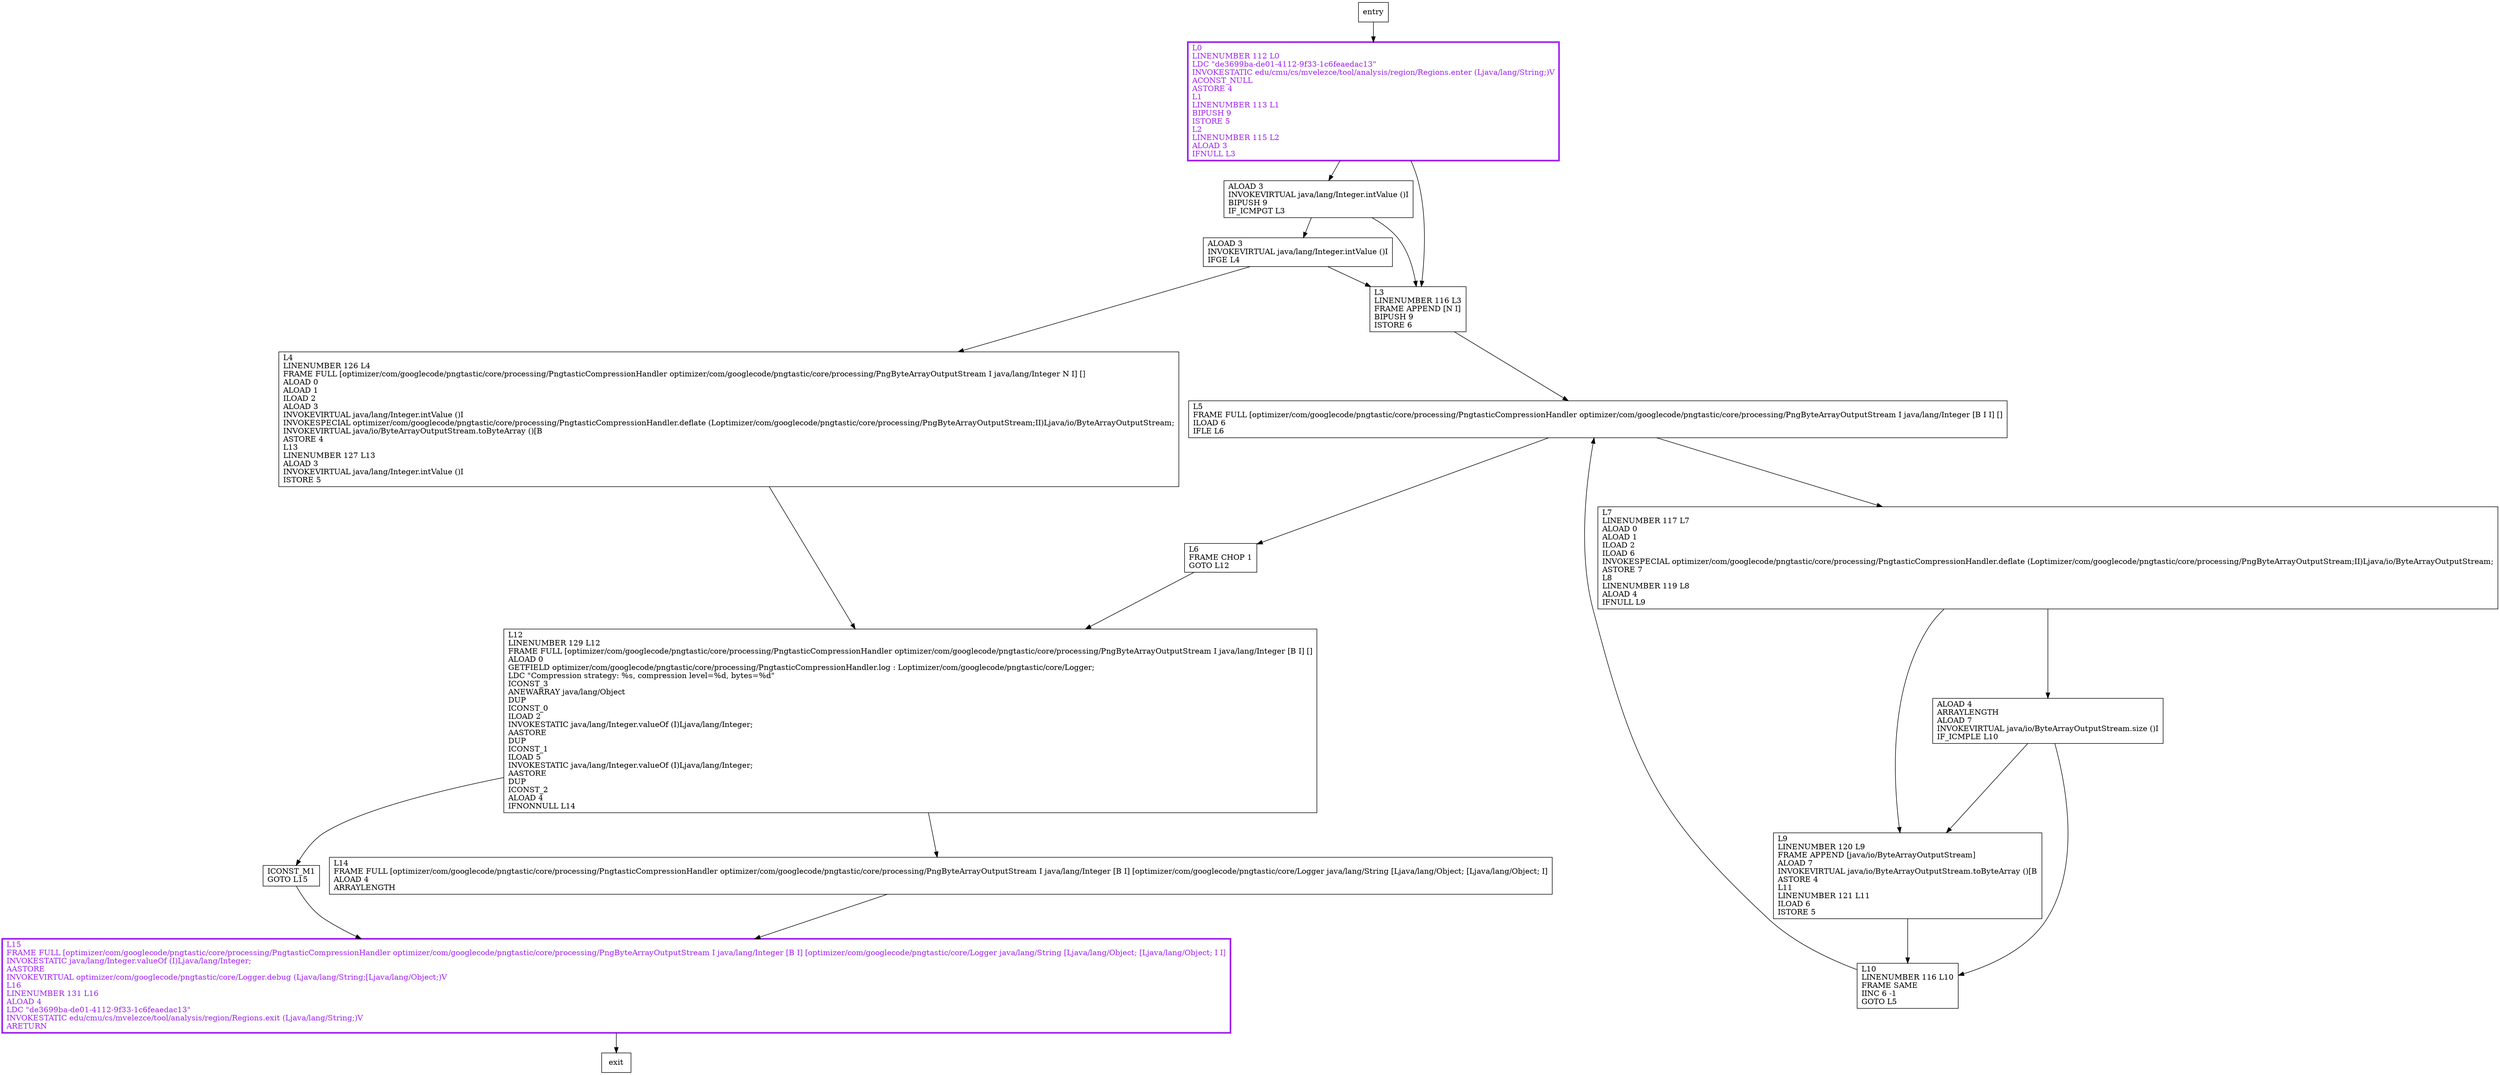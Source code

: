digraph deflateImageData {
node [shape=record];
891889664 [label="L0\lLINENUMBER 112 L0\lLDC \"de3699ba-de01-4112-9f33-1c6feaedac13\"\lINVOKESTATIC edu/cmu/cs/mvelezce/tool/analysis/region/Regions.enter (Ljava/lang/String;)V\lACONST_NULL\lASTORE 4\lL1\lLINENUMBER 113 L1\lBIPUSH 9\lISTORE 5\lL2\lLINENUMBER 115 L2\lALOAD 3\lIFNULL L3\l"];
264575974 [label="L4\lLINENUMBER 126 L4\lFRAME FULL [optimizer/com/googlecode/pngtastic/core/processing/PngtasticCompressionHandler optimizer/com/googlecode/pngtastic/core/processing/PngByteArrayOutputStream I java/lang/Integer N I] []\lALOAD 0\lALOAD 1\lILOAD 2\lALOAD 3\lINVOKEVIRTUAL java/lang/Integer.intValue ()I\lINVOKESPECIAL optimizer/com/googlecode/pngtastic/core/processing/PngtasticCompressionHandler.deflate (Loptimizer/com/googlecode/pngtastic/core/processing/PngByteArrayOutputStream;II)Ljava/io/ByteArrayOutputStream;\lINVOKEVIRTUAL java/io/ByteArrayOutputStream.toByteArray ()[B\lASTORE 4\lL13\lLINENUMBER 127 L13\lALOAD 3\lINVOKEVIRTUAL java/lang/Integer.intValue ()I\lISTORE 5\l"];
767962997 [label="ICONST_M1\lGOTO L15\l"];
628016403 [label="L6\lFRAME CHOP 1\lGOTO L12\l"];
1943028916 [label="ALOAD 3\lINVOKEVIRTUAL java/lang/Integer.intValue ()I\lIFGE L4\l"];
608201693 [label="ALOAD 3\lINVOKEVIRTUAL java/lang/Integer.intValue ()I\lBIPUSH 9\lIF_ICMPGT L3\l"];
1424908877 [label="ALOAD 4\lARRAYLENGTH\lALOAD 7\lINVOKEVIRTUAL java/io/ByteArrayOutputStream.size ()I\lIF_ICMPLE L10\l"];
1934843370 [label="L9\lLINENUMBER 120 L9\lFRAME APPEND [java/io/ByteArrayOutputStream]\lALOAD 7\lINVOKEVIRTUAL java/io/ByteArrayOutputStream.toByteArray ()[B\lASTORE 4\lL11\lLINENUMBER 121 L11\lILOAD 6\lISTORE 5\l"];
1445345748 [label="L12\lLINENUMBER 129 L12\lFRAME FULL [optimizer/com/googlecode/pngtastic/core/processing/PngtasticCompressionHandler optimizer/com/googlecode/pngtastic/core/processing/PngByteArrayOutputStream I java/lang/Integer [B I] []\lALOAD 0\lGETFIELD optimizer/com/googlecode/pngtastic/core/processing/PngtasticCompressionHandler.log : Loptimizer/com/googlecode/pngtastic/core/Logger;\lLDC \"Compression strategy: %s, compression level=%d, bytes=%d\"\lICONST_3\lANEWARRAY java/lang/Object\lDUP\lICONST_0\lILOAD 2\lINVOKESTATIC java/lang/Integer.valueOf (I)Ljava/lang/Integer;\lAASTORE\lDUP\lICONST_1\lILOAD 5\lINVOKESTATIC java/lang/Integer.valueOf (I)Ljava/lang/Integer;\lAASTORE\lDUP\lICONST_2\lALOAD 4\lIFNONNULL L14\l"];
47664352 [label="L7\lLINENUMBER 117 L7\lALOAD 0\lALOAD 1\lILOAD 2\lILOAD 6\lINVOKESPECIAL optimizer/com/googlecode/pngtastic/core/processing/PngtasticCompressionHandler.deflate (Loptimizer/com/googlecode/pngtastic/core/processing/PngByteArrayOutputStream;II)Ljava/io/ByteArrayOutputStream;\lASTORE 7\lL8\lLINENUMBER 119 L8\lALOAD 4\lIFNULL L9\l"];
808670787 [label="L3\lLINENUMBER 116 L3\lFRAME APPEND [N I]\lBIPUSH 9\lISTORE 6\l"];
1904067927 [label="L14\lFRAME FULL [optimizer/com/googlecode/pngtastic/core/processing/PngtasticCompressionHandler optimizer/com/googlecode/pngtastic/core/processing/PngByteArrayOutputStream I java/lang/Integer [B I] [optimizer/com/googlecode/pngtastic/core/Logger java/lang/String [Ljava/lang/Object; [Ljava/lang/Object; I]\lALOAD 4\lARRAYLENGTH\l"];
125526942 [label="L10\lLINENUMBER 116 L10\lFRAME SAME\lIINC 6 -1\lGOTO L5\l"];
1064542173 [label="L5\lFRAME FULL [optimizer/com/googlecode/pngtastic/core/processing/PngtasticCompressionHandler optimizer/com/googlecode/pngtastic/core/processing/PngByteArrayOutputStream I java/lang/Integer [B I I] []\lILOAD 6\lIFLE L6\l"];
241750119 [label="L15\lFRAME FULL [optimizer/com/googlecode/pngtastic/core/processing/PngtasticCompressionHandler optimizer/com/googlecode/pngtastic/core/processing/PngByteArrayOutputStream I java/lang/Integer [B I] [optimizer/com/googlecode/pngtastic/core/Logger java/lang/String [Ljava/lang/Object; [Ljava/lang/Object; I I]\lINVOKESTATIC java/lang/Integer.valueOf (I)Ljava/lang/Integer;\lAASTORE\lINVOKEVIRTUAL optimizer/com/googlecode/pngtastic/core/Logger.debug (Ljava/lang/String;[Ljava/lang/Object;)V\lL16\lLINENUMBER 131 L16\lALOAD 4\lLDC \"de3699ba-de01-4112-9f33-1c6feaedac13\"\lINVOKESTATIC edu/cmu/cs/mvelezce/tool/analysis/region/Regions.exit (Ljava/lang/String;)V\lARETURN\l"];
entry;
exit;
891889664 -> 808670787;
891889664 -> 608201693;
264575974 -> 1445345748;
767962997 -> 241750119;
628016403 -> 1445345748;
1943028916 -> 264575974;
1943028916 -> 808670787;
608201693 -> 808670787;
608201693 -> 1943028916;
1424908877 -> 1934843370;
1424908877 -> 125526942;
entry -> 891889664;
1934843370 -> 125526942;
1445345748 -> 767962997;
1445345748 -> 1904067927;
47664352 -> 1934843370;
47664352 -> 1424908877;
808670787 -> 1064542173;
1904067927 -> 241750119;
125526942 -> 1064542173;
1064542173 -> 628016403;
1064542173 -> 47664352;
241750119 -> exit;
891889664[fontcolor="purple", penwidth=3, color="purple"];
241750119[fontcolor="purple", penwidth=3, color="purple"];
}
